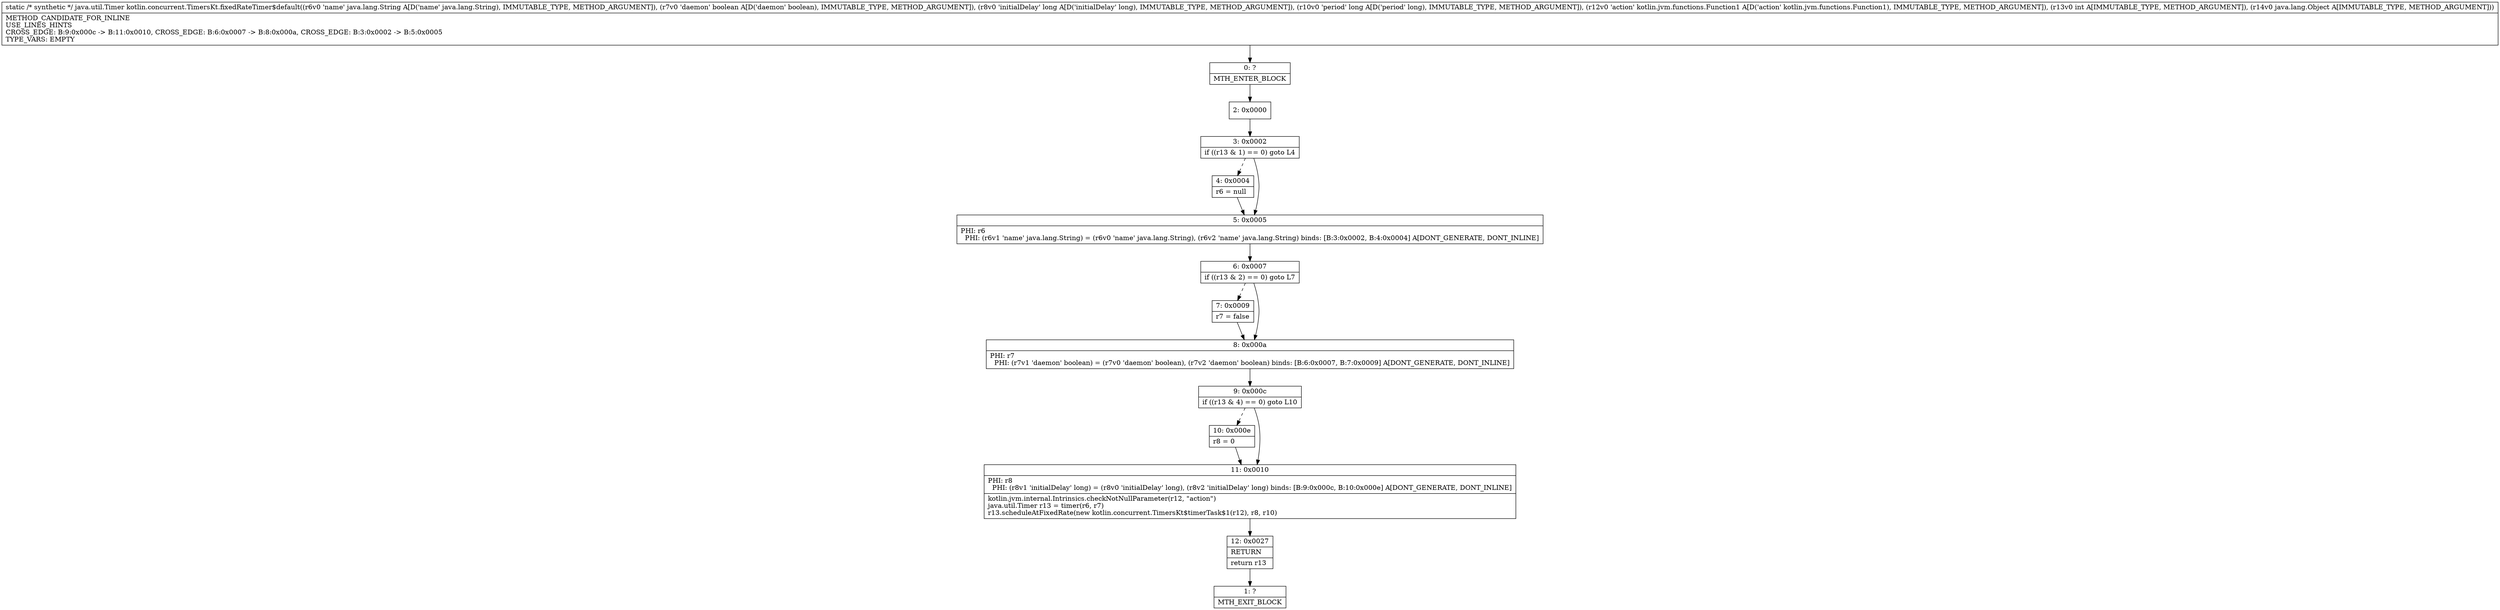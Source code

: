 digraph "CFG forkotlin.concurrent.TimersKt.fixedRateTimer$default(Ljava\/lang\/String;ZJJLkotlin\/jvm\/functions\/Function1;ILjava\/lang\/Object;)Ljava\/util\/Timer;" {
Node_0 [shape=record,label="{0\:\ ?|MTH_ENTER_BLOCK\l}"];
Node_2 [shape=record,label="{2\:\ 0x0000}"];
Node_3 [shape=record,label="{3\:\ 0x0002|if ((r13 & 1) == 0) goto L4\l}"];
Node_4 [shape=record,label="{4\:\ 0x0004|r6 = null\l}"];
Node_5 [shape=record,label="{5\:\ 0x0005|PHI: r6 \l  PHI: (r6v1 'name' java.lang.String) = (r6v0 'name' java.lang.String), (r6v2 'name' java.lang.String) binds: [B:3:0x0002, B:4:0x0004] A[DONT_GENERATE, DONT_INLINE]\l}"];
Node_6 [shape=record,label="{6\:\ 0x0007|if ((r13 & 2) == 0) goto L7\l}"];
Node_7 [shape=record,label="{7\:\ 0x0009|r7 = false\l}"];
Node_8 [shape=record,label="{8\:\ 0x000a|PHI: r7 \l  PHI: (r7v1 'daemon' boolean) = (r7v0 'daemon' boolean), (r7v2 'daemon' boolean) binds: [B:6:0x0007, B:7:0x0009] A[DONT_GENERATE, DONT_INLINE]\l}"];
Node_9 [shape=record,label="{9\:\ 0x000c|if ((r13 & 4) == 0) goto L10\l}"];
Node_10 [shape=record,label="{10\:\ 0x000e|r8 = 0\l}"];
Node_11 [shape=record,label="{11\:\ 0x0010|PHI: r8 \l  PHI: (r8v1 'initialDelay' long) = (r8v0 'initialDelay' long), (r8v2 'initialDelay' long) binds: [B:9:0x000c, B:10:0x000e] A[DONT_GENERATE, DONT_INLINE]\l|kotlin.jvm.internal.Intrinsics.checkNotNullParameter(r12, \"action\")\ljava.util.Timer r13 = timer(r6, r7)\lr13.scheduleAtFixedRate(new kotlin.concurrent.TimersKt$timerTask$1(r12), r8, r10)\l}"];
Node_12 [shape=record,label="{12\:\ 0x0027|RETURN\l|return r13\l}"];
Node_1 [shape=record,label="{1\:\ ?|MTH_EXIT_BLOCK\l}"];
MethodNode[shape=record,label="{static \/* synthetic *\/ java.util.Timer kotlin.concurrent.TimersKt.fixedRateTimer$default((r6v0 'name' java.lang.String A[D('name' java.lang.String), IMMUTABLE_TYPE, METHOD_ARGUMENT]), (r7v0 'daemon' boolean A[D('daemon' boolean), IMMUTABLE_TYPE, METHOD_ARGUMENT]), (r8v0 'initialDelay' long A[D('initialDelay' long), IMMUTABLE_TYPE, METHOD_ARGUMENT]), (r10v0 'period' long A[D('period' long), IMMUTABLE_TYPE, METHOD_ARGUMENT]), (r12v0 'action' kotlin.jvm.functions.Function1 A[D('action' kotlin.jvm.functions.Function1), IMMUTABLE_TYPE, METHOD_ARGUMENT]), (r13v0 int A[IMMUTABLE_TYPE, METHOD_ARGUMENT]), (r14v0 java.lang.Object A[IMMUTABLE_TYPE, METHOD_ARGUMENT]))  | METHOD_CANDIDATE_FOR_INLINE\lUSE_LINES_HINTS\lCROSS_EDGE: B:9:0x000c \-\> B:11:0x0010, CROSS_EDGE: B:6:0x0007 \-\> B:8:0x000a, CROSS_EDGE: B:3:0x0002 \-\> B:5:0x0005\lTYPE_VARS: EMPTY\l}"];
MethodNode -> Node_0;Node_0 -> Node_2;
Node_2 -> Node_3;
Node_3 -> Node_4[style=dashed];
Node_3 -> Node_5;
Node_4 -> Node_5;
Node_5 -> Node_6;
Node_6 -> Node_7[style=dashed];
Node_6 -> Node_8;
Node_7 -> Node_8;
Node_8 -> Node_9;
Node_9 -> Node_10[style=dashed];
Node_9 -> Node_11;
Node_10 -> Node_11;
Node_11 -> Node_12;
Node_12 -> Node_1;
}

